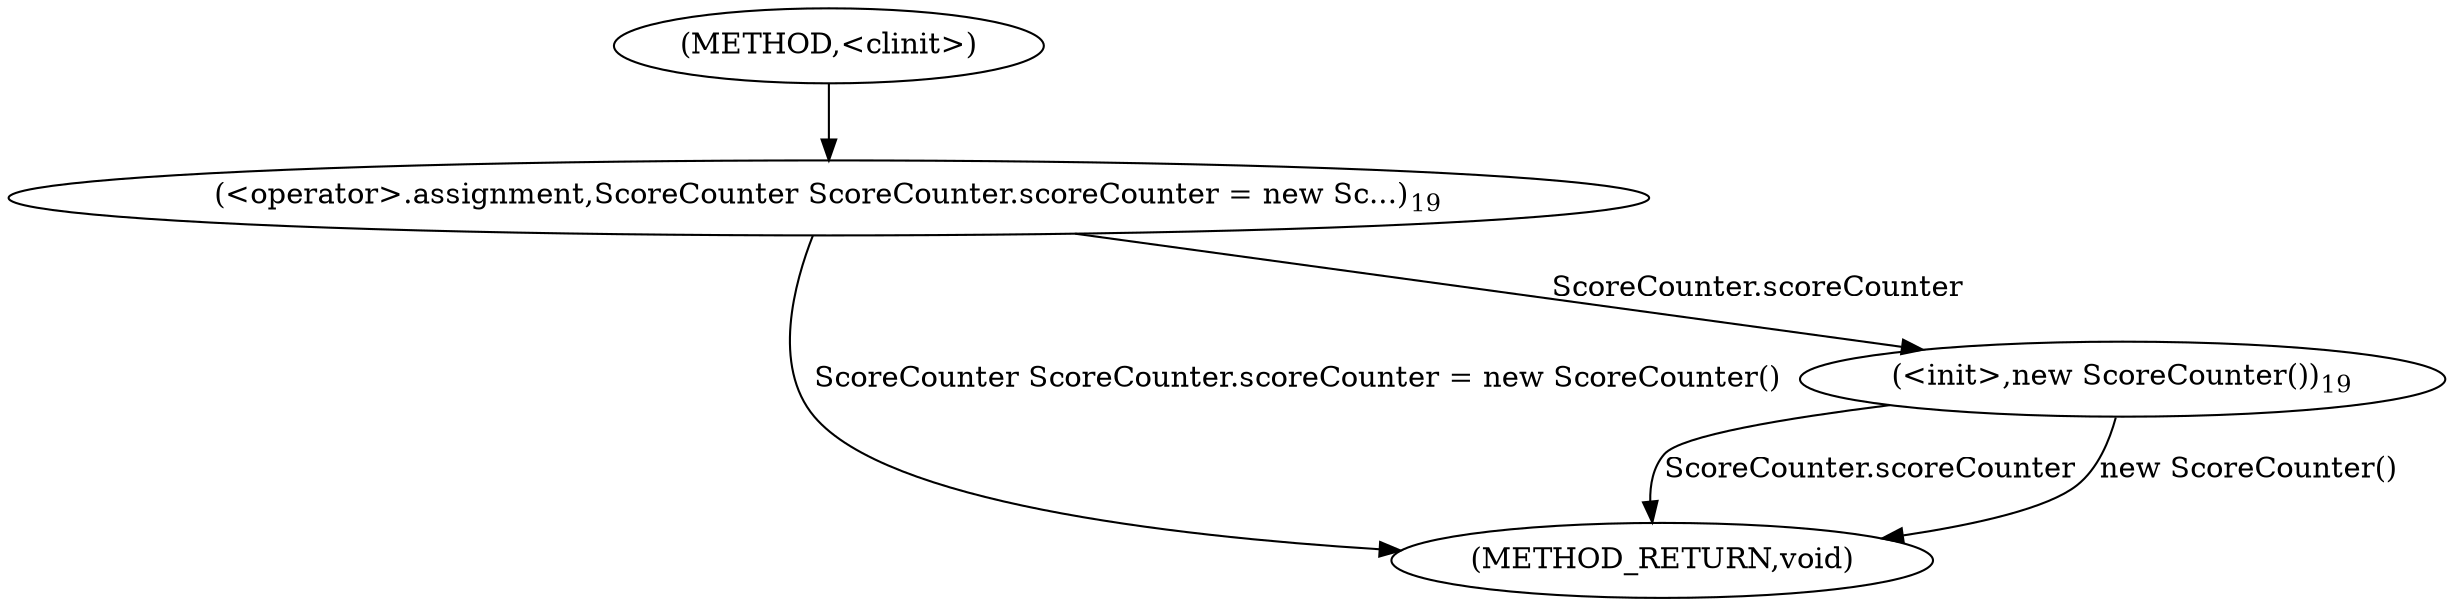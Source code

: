 digraph "&lt;clinit&gt;" {  
"210" [label = <(METHOD,&lt;clinit&gt;)> ]
"222" [label = <(METHOD_RETURN,void)> ]
"212" [label = <(&lt;operator&gt;.assignment,ScoreCounter ScoreCounter.scoreCounter = new Sc...)<SUB>19</SUB>> ]
"217" [label = <(&lt;init&gt;,new ScoreCounter())<SUB>19</SUB>> ]
"212" [label = <(&lt;operator&gt;.assignment,ScoreCounter ScoreCounter.scoreCounter = new Sc...)<SUB>19</SUB>> ]
"212" [label = <(&lt;operator&gt;.assignment,ScoreCounter ScoreCounter.scoreCounter = new Sc...)<SUB>19</SUB>> ]
"217" [label = <(&lt;init&gt;,new ScoreCounter())<SUB>19</SUB>> ]
  "212" -> "222"  [ label = "ScoreCounter ScoreCounter.scoreCounter = new ScoreCounter()"] 
  "217" -> "222"  [ label = "ScoreCounter.scoreCounter"] 
  "217" -> "222"  [ label = "new ScoreCounter()"] 
  "210" -> "212" 
  "212" -> "217"  [ label = "ScoreCounter.scoreCounter"] 
}
